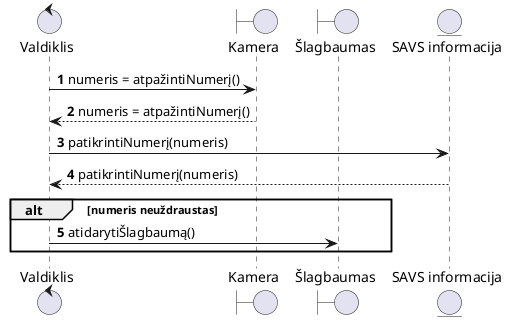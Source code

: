 @startuml
/' Kadangi komunikacijos diagramos PlantUML pakete nėra palaikomos, alternatyviai kuriamos sekų diagramos'/

autonumber

control Valdiklis
boundary Kamera
boundary Šlagbaumas
entity "SAVS informacija" as SAVSInformacija

Valdiklis -> Kamera : numeris = atpažintiNumerį()
Valdiklis <-- Kamera : numeris = atpažintiNumerį()
Valdiklis -> SAVSInformacija : patikrintiNumerį(numeris)
Valdiklis <-- SAVSInformacija : patikrintiNumerį(numeris)
alt numeris neuždraustas
Valdiklis -> Šlagbaumas : atidarytiŠlagbaumą()
end
@enduml